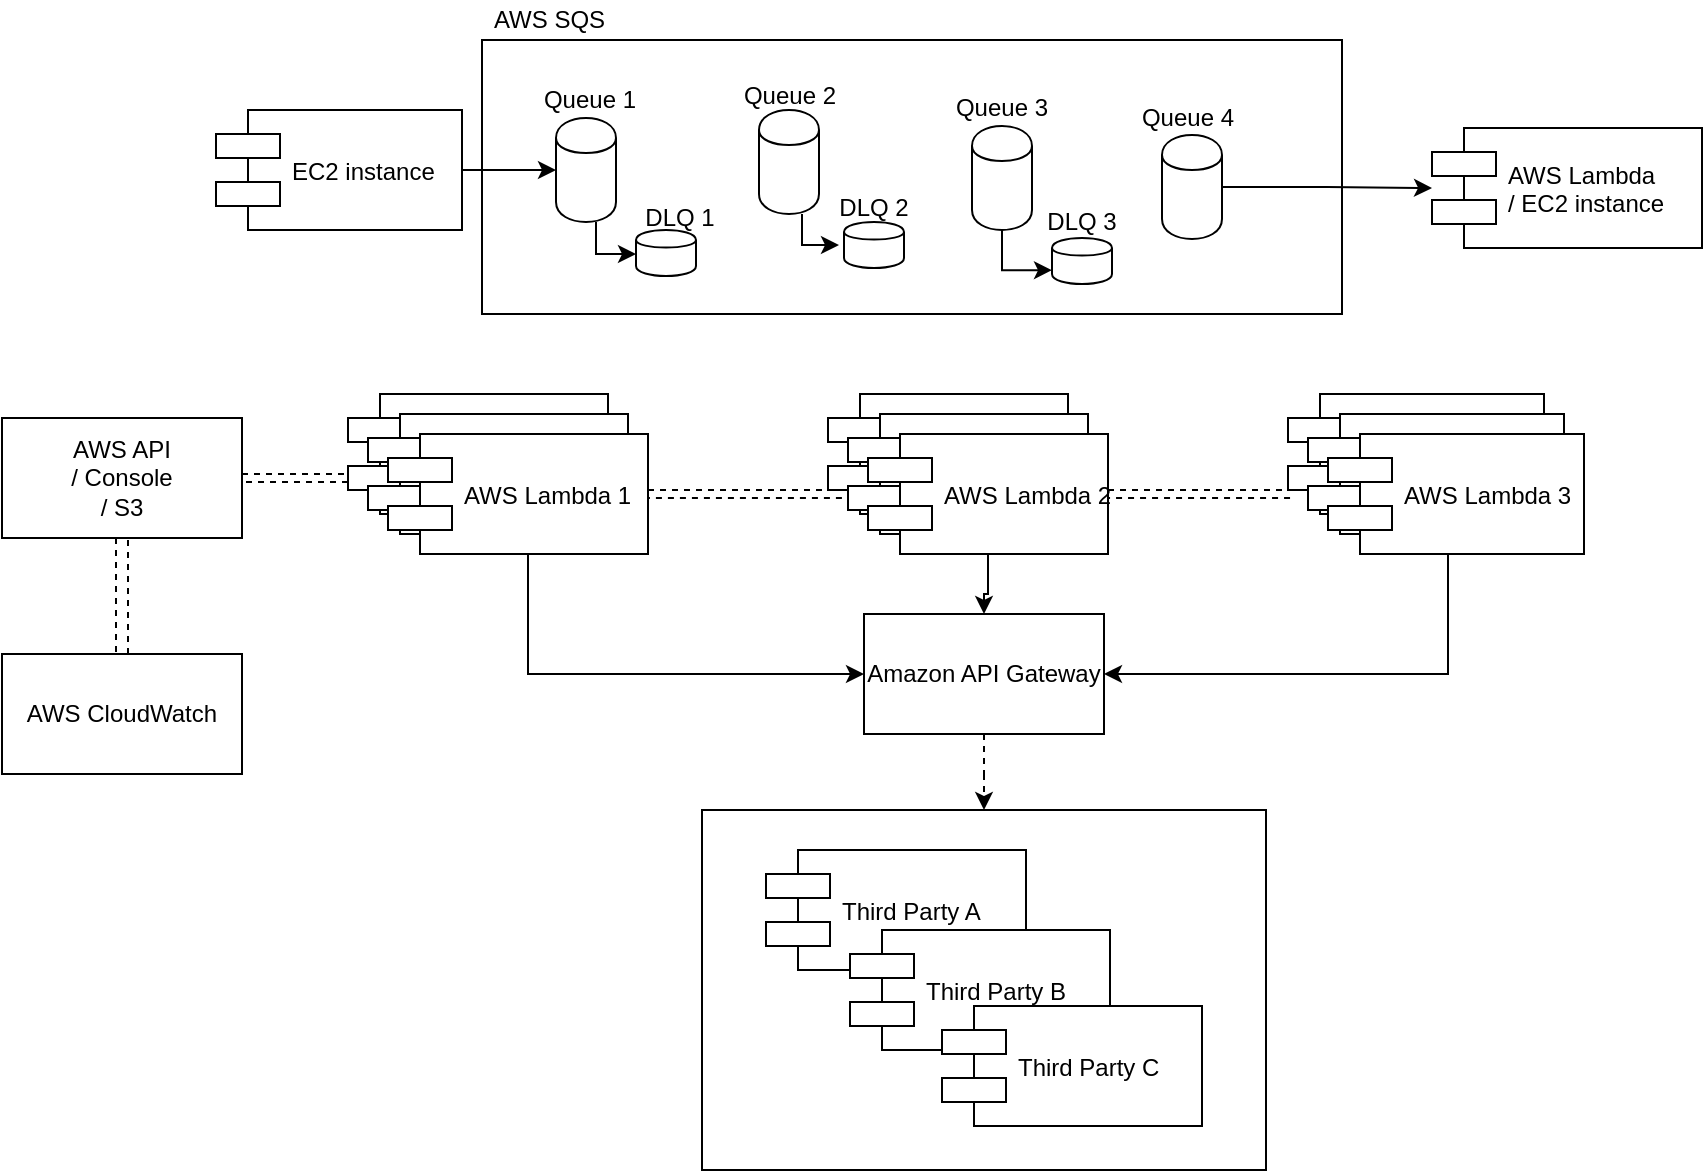 <mxfile version="12.0.0" type="device" pages="1"><diagram id="LzK_AulmheJeCEOArz9u" name="Page-1"><mxGraphModel dx="2879" dy="991" grid="1" gridSize="10" guides="1" tooltips="1" connect="1" arrows="1" fold="1" page="1" pageScale="1" pageWidth="827" pageHeight="1169" math="0" shadow="0"><root><mxCell id="0"/><mxCell id="1" parent="0"/><mxCell id="3DZDQKZTvLm72xHk27KT-1" value="" style="rounded=0;whiteSpace=wrap;html=1;" vertex="1" parent="1"><mxGeometry x="110" y="53" width="430" height="137" as="geometry"/></mxCell><mxCell id="sGv8iIuDgCqtksLLCZOy-31" style="edgeStyle=orthogonalEdgeStyle;rounded=0;orthogonalLoop=1;jettySize=auto;html=1;" parent="1" source="sGv8iIuDgCqtksLLCZOy-1" target="V6yLO7KhUdafTZtP7cLW-11" edge="1"><mxGeometry relative="1" as="geometry"><mxPoint x="108" y="346" as="targetPoint"/><Array as="points"><mxPoint x="133" y="370"/></Array></mxGeometry></mxCell><mxCell id="sGv8iIuDgCqtksLLCZOy-2" value="Enrichment 2" style="shape=component;align=left;spacingLeft=36;" parent="1" vertex="1"><mxGeometry x="283" y="230" width="120" height="60" as="geometry"/></mxCell><mxCell id="sGv8iIuDgCqtksLLCZOy-66" style="edgeStyle=orthogonalEdgeStyle;rounded=0;orthogonalLoop=1;jettySize=auto;html=1;entryX=1;entryY=0.5;entryDx=0;entryDy=0;" parent="1" source="sGv8iIuDgCqtksLLCZOy-3" target="V6yLO7KhUdafTZtP7cLW-11" edge="1"><mxGeometry relative="1" as="geometry"><mxPoint x="577" y="344" as="targetPoint"/><Array as="points"><mxPoint x="593" y="370"/></Array></mxGeometry></mxCell><mxCell id="sGv8iIuDgCqtksLLCZOy-3" value="Enrichment 3" style="shape=component;align=left;spacingLeft=36;" parent="1" vertex="1"><mxGeometry x="513" y="230" width="128" height="60" as="geometry"/></mxCell><mxCell id="sGv8iIuDgCqtksLLCZOy-4" value="AWS Lambda &#10;/ EC2 instance" style="shape=component;align=left;spacingLeft=36;" parent="1" vertex="1"><mxGeometry x="585" y="97" width="135" height="60" as="geometry"/></mxCell><mxCell id="sGv8iIuDgCqtksLLCZOy-72" style="edgeStyle=orthogonalEdgeStyle;rounded=0;orthogonalLoop=1;jettySize=auto;html=1;" parent="1" source="sGv8iIuDgCqtksLLCZOy-16" target="sGv8iIuDgCqtksLLCZOy-71" edge="1"><mxGeometry relative="1" as="geometry"><Array as="points"><mxPoint x="167" y="160"/></Array></mxGeometry></mxCell><mxCell id="sGv8iIuDgCqtksLLCZOy-16" value="" style="shape=cylinder;whiteSpace=wrap;html=1;boundedLbl=1;backgroundOutline=1;" parent="1" vertex="1"><mxGeometry x="147" y="92" width="30" height="52" as="geometry"/></mxCell><mxCell id="sGv8iIuDgCqtksLLCZOy-20" style="edgeStyle=orthogonalEdgeStyle;rounded=0;orthogonalLoop=1;jettySize=auto;html=1;" parent="1" source="sGv8iIuDgCqtksLLCZOy-18" target="sGv8iIuDgCqtksLLCZOy-4" edge="1"><mxGeometry relative="1" as="geometry"/></mxCell><mxCell id="sGv8iIuDgCqtksLLCZOy-18" value="" style="shape=cylinder;whiteSpace=wrap;html=1;boundedLbl=1;backgroundOutline=1;" parent="1" vertex="1"><mxGeometry x="450" y="100.5" width="30" height="52" as="geometry"/></mxCell><mxCell id="sGv8iIuDgCqtksLLCZOy-22" style="edgeStyle=orthogonalEdgeStyle;rounded=0;orthogonalLoop=1;jettySize=auto;html=1;entryX=0;entryY=0.5;entryDx=0;entryDy=0;" parent="1" source="sGv8iIuDgCqtksLLCZOy-21" target="sGv8iIuDgCqtksLLCZOy-16" edge="1"><mxGeometry relative="1" as="geometry"/></mxCell><mxCell id="sGv8iIuDgCqtksLLCZOy-21" value="EC2 instance" style="shape=component;align=left;spacingLeft=36;" parent="1" vertex="1"><mxGeometry x="-23" y="88" width="123" height="60" as="geometry"/></mxCell><mxCell id="sGv8iIuDgCqtksLLCZOy-34" value="" style="group" parent="1" vertex="1" connectable="0"><mxGeometry x="220" y="438" width="282" height="180" as="geometry"/></mxCell><mxCell id="sGv8iIuDgCqtksLLCZOy-35" value="" style="rounded=0;whiteSpace=wrap;html=1;" parent="sGv8iIuDgCqtksLLCZOy-34" vertex="1"><mxGeometry width="282" height="180" as="geometry"/></mxCell><mxCell id="sGv8iIuDgCqtksLLCZOy-36" value="Third Party A" style="shape=component;align=left;spacingLeft=36;" parent="sGv8iIuDgCqtksLLCZOy-34" vertex="1"><mxGeometry x="32" y="20" width="130" height="60" as="geometry"/></mxCell><mxCell id="sGv8iIuDgCqtksLLCZOy-37" value="Third Party B" style="shape=component;align=left;spacingLeft=36;" parent="sGv8iIuDgCqtksLLCZOy-34" vertex="1"><mxGeometry x="74" y="60" width="130" height="60" as="geometry"/></mxCell><mxCell id="sGv8iIuDgCqtksLLCZOy-38" value="Third Party C" style="shape=component;align=left;spacingLeft=36;" parent="sGv8iIuDgCqtksLLCZOy-34" vertex="1"><mxGeometry x="120" y="98" width="130" height="60" as="geometry"/></mxCell><mxCell id="sGv8iIuDgCqtksLLCZOy-40" style="edgeStyle=orthogonalEdgeStyle;rounded=0;orthogonalLoop=1;jettySize=auto;html=1;dashed=1;exitX=0.5;exitY=1;exitDx=0;exitDy=0;" parent="1" source="V6yLO7KhUdafTZtP7cLW-11" target="sGv8iIuDgCqtksLLCZOy-35" edge="1"><mxGeometry relative="1" as="geometry"><mxPoint x="115" y="465" as="sourcePoint"/></mxGeometry></mxCell><mxCell id="sGv8iIuDgCqtksLLCZOy-67" value="Queue 1" style="text;html=1;strokeColor=none;fillColor=none;align=center;verticalAlign=middle;whiteSpace=wrap;rounded=0;" parent="1" vertex="1"><mxGeometry x="124" y="73" width="80" height="20" as="geometry"/></mxCell><mxCell id="sGv8iIuDgCqtksLLCZOy-68" value="Queue 2&lt;br&gt;" style="text;html=1;strokeColor=none;fillColor=none;align=center;verticalAlign=middle;whiteSpace=wrap;rounded=0;" parent="1" vertex="1"><mxGeometry x="224" y="71" width="80" height="20" as="geometry"/></mxCell><mxCell id="sGv8iIuDgCqtksLLCZOy-69" value="Queue 3&lt;br&gt;" style="text;html=1;strokeColor=none;fillColor=none;align=center;verticalAlign=middle;whiteSpace=wrap;rounded=0;" parent="1" vertex="1"><mxGeometry x="330" y="77" width="80" height="20" as="geometry"/></mxCell><mxCell id="sGv8iIuDgCqtksLLCZOy-70" value="Queue 4&lt;br&gt;" style="text;html=1;strokeColor=none;fillColor=none;align=center;verticalAlign=middle;whiteSpace=wrap;rounded=0;" parent="1" vertex="1"><mxGeometry x="423" y="82" width="80" height="20" as="geometry"/></mxCell><mxCell id="sGv8iIuDgCqtksLLCZOy-71" value="" style="shape=cylinder;whiteSpace=wrap;html=1;boundedLbl=1;backgroundOutline=1;" parent="1" vertex="1"><mxGeometry x="187" y="148" width="30" height="23" as="geometry"/></mxCell><mxCell id="sGv8iIuDgCqtksLLCZOy-73" value="DLQ 1" style="text;html=1;strokeColor=none;fillColor=none;align=center;verticalAlign=middle;whiteSpace=wrap;rounded=0;" parent="1" vertex="1"><mxGeometry x="168.5" y="131.5" width="80" height="20" as="geometry"/></mxCell><mxCell id="sGv8iIuDgCqtksLLCZOy-76" style="edgeStyle=orthogonalEdgeStyle;rounded=0;orthogonalLoop=1;jettySize=auto;html=1;" parent="1" source="sGv8iIuDgCqtksLLCZOy-74" edge="1"><mxGeometry relative="1" as="geometry"><Array as="points"><mxPoint x="270" y="155.5"/></Array><mxPoint x="288.5" y="155.5" as="targetPoint"/></mxGeometry></mxCell><mxCell id="sGv8iIuDgCqtksLLCZOy-74" value="" style="shape=cylinder;whiteSpace=wrap;html=1;boundedLbl=1;backgroundOutline=1;" parent="1" vertex="1"><mxGeometry x="248.5" y="88" width="30" height="52" as="geometry"/></mxCell><mxCell id="sGv8iIuDgCqtksLLCZOy-75" value="" style="shape=cylinder;whiteSpace=wrap;html=1;boundedLbl=1;backgroundOutline=1;" parent="1" vertex="1"><mxGeometry x="291" y="144" width="30" height="23" as="geometry"/></mxCell><mxCell id="sGv8iIuDgCqtksLLCZOy-77" value="DLQ 2" style="text;html=1;strokeColor=none;fillColor=none;align=center;verticalAlign=middle;whiteSpace=wrap;rounded=0;" parent="1" vertex="1"><mxGeometry x="266" y="126.5" width="80" height="20" as="geometry"/></mxCell><mxCell id="sGv8iIuDgCqtksLLCZOy-80" style="edgeStyle=orthogonalEdgeStyle;rounded=0;orthogonalLoop=1;jettySize=auto;html=1;entryX=0;entryY=0.7;entryDx=0;entryDy=0;" parent="1" source="sGv8iIuDgCqtksLLCZOy-78" target="sGv8iIuDgCqtksLLCZOy-79" edge="1"><mxGeometry relative="1" as="geometry"><Array as="points"><mxPoint x="370" y="168"/></Array></mxGeometry></mxCell><mxCell id="sGv8iIuDgCqtksLLCZOy-78" value="" style="shape=cylinder;whiteSpace=wrap;html=1;boundedLbl=1;backgroundOutline=1;" parent="1" vertex="1"><mxGeometry x="355" y="96" width="30" height="52" as="geometry"/></mxCell><mxCell id="sGv8iIuDgCqtksLLCZOy-79" value="" style="shape=cylinder;whiteSpace=wrap;html=1;boundedLbl=1;backgroundOutline=1;" parent="1" vertex="1"><mxGeometry x="395" y="152" width="30" height="23" as="geometry"/></mxCell><mxCell id="sGv8iIuDgCqtksLLCZOy-81" value="DLQ 3" style="text;html=1;strokeColor=none;fillColor=none;align=center;verticalAlign=middle;whiteSpace=wrap;rounded=0;" parent="1" vertex="1"><mxGeometry x="370" y="134" width="80" height="20" as="geometry"/></mxCell><mxCell id="sGv8iIuDgCqtksLLCZOy-1" value="" style="shape=component;align=left;spacingLeft=36;" parent="1" vertex="1"><mxGeometry x="43" y="230" width="130" height="60" as="geometry"/></mxCell><mxCell id="V6yLO7KhUdafTZtP7cLW-4" value="Enrichment 2" style="shape=component;align=left;spacingLeft=36;" parent="1" vertex="1"><mxGeometry x="293" y="240" width="120" height="60" as="geometry"/></mxCell><mxCell id="V6yLO7KhUdafTZtP7cLW-10" style="edgeStyle=orthogonalEdgeStyle;rounded=0;orthogonalLoop=1;jettySize=auto;html=1;" parent="1" source="V6yLO7KhUdafTZtP7cLW-5" target="V6yLO7KhUdafTZtP7cLW-11" edge="1"><mxGeometry relative="1" as="geometry"><mxPoint x="363" y="350" as="targetPoint"/></mxGeometry></mxCell><mxCell id="3DZDQKZTvLm72xHk27KT-20" style="edgeStyle=orthogonalEdgeStyle;shape=link;rounded=0;orthogonalLoop=1;jettySize=auto;html=1;entryX=0.008;entryY=0.833;entryDx=0;entryDy=0;entryPerimeter=0;dashed=1;" edge="1" parent="1" source="V6yLO7KhUdafTZtP7cLW-5" target="sGv8iIuDgCqtksLLCZOy-3"><mxGeometry relative="1" as="geometry"/></mxCell><mxCell id="V6yLO7KhUdafTZtP7cLW-5" value="AWS Lambda 2" style="shape=component;align=left;spacingLeft=36;" parent="1" vertex="1"><mxGeometry x="303" y="250" width="120" height="60" as="geometry"/></mxCell><mxCell id="V6yLO7KhUdafTZtP7cLW-6" value="Enrichment 3" style="shape=component;align=left;spacingLeft=36;" parent="1" vertex="1"><mxGeometry x="523" y="240" width="128" height="60" as="geometry"/></mxCell><mxCell id="V6yLO7KhUdafTZtP7cLW-7" value="AWS Lambda 3" style="shape=component;align=left;spacingLeft=36;" parent="1" vertex="1"><mxGeometry x="533" y="250" width="128" height="60" as="geometry"/></mxCell><mxCell id="V6yLO7KhUdafTZtP7cLW-8" value="Enrichment 1" style="shape=component;align=left;spacingLeft=36;" parent="1" vertex="1"><mxGeometry x="53" y="240" width="130" height="60" as="geometry"/></mxCell><mxCell id="3DZDQKZTvLm72xHk27KT-19" style="edgeStyle=orthogonalEdgeStyle;shape=link;rounded=0;orthogonalLoop=1;jettySize=auto;html=1;entryX=0.058;entryY=0.833;entryDx=0;entryDy=0;entryPerimeter=0;dashed=1;" edge="1" parent="1" source="V6yLO7KhUdafTZtP7cLW-9" target="sGv8iIuDgCqtksLLCZOy-2"><mxGeometry relative="1" as="geometry"/></mxCell><mxCell id="V6yLO7KhUdafTZtP7cLW-9" value="AWS Lambda 1" style="shape=component;align=left;spacingLeft=36;" parent="1" vertex="1"><mxGeometry x="63" y="250" width="130" height="60" as="geometry"/></mxCell><mxCell id="V6yLO7KhUdafTZtP7cLW-11" value="Amazon API Gateway" style="rounded=0;whiteSpace=wrap;html=1;" parent="1" vertex="1"><mxGeometry x="301" y="340" width="120" height="60" as="geometry"/></mxCell><mxCell id="3DZDQKZTvLm72xHk27KT-2" value="AWS SQS" style="text;html=1;resizable=0;points=[];autosize=1;align=left;verticalAlign=top;spacingTop=-4;" vertex="1" parent="1"><mxGeometry x="114" y="33" width="70" height="20" as="geometry"/></mxCell><mxCell id="3DZDQKZTvLm72xHk27KT-21" value="AWS CloudWatch" style="rounded=0;whiteSpace=wrap;html=1;" vertex="1" parent="1"><mxGeometry x="-130" y="360" width="120" height="60" as="geometry"/></mxCell><mxCell id="3DZDQKZTvLm72xHk27KT-24" value="" style="edgeStyle=orthogonalEdgeStyle;shape=link;rounded=0;orthogonalLoop=1;jettySize=auto;html=1;dashed=1;width=-6;" edge="1" parent="1" source="3DZDQKZTvLm72xHk27KT-23" target="3DZDQKZTvLm72xHk27KT-21"><mxGeometry relative="1" as="geometry"/></mxCell><mxCell id="3DZDQKZTvLm72xHk27KT-25" style="edgeStyle=orthogonalEdgeStyle;shape=link;rounded=0;orthogonalLoop=1;jettySize=auto;html=1;entryX=0;entryY=0.7;entryDx=0;entryDy=0;dashed=1;" edge="1" parent="1" source="3DZDQKZTvLm72xHk27KT-23" target="sGv8iIuDgCqtksLLCZOy-1"><mxGeometry relative="1" as="geometry"/></mxCell><mxCell id="3DZDQKZTvLm72xHk27KT-23" value="AWS API &lt;br&gt;/ Console &lt;br&gt;/ S3" style="rounded=0;whiteSpace=wrap;html=1;" vertex="1" parent="1"><mxGeometry x="-130" y="242" width="120" height="60" as="geometry"/></mxCell></root></mxGraphModel></diagram></mxfile>
